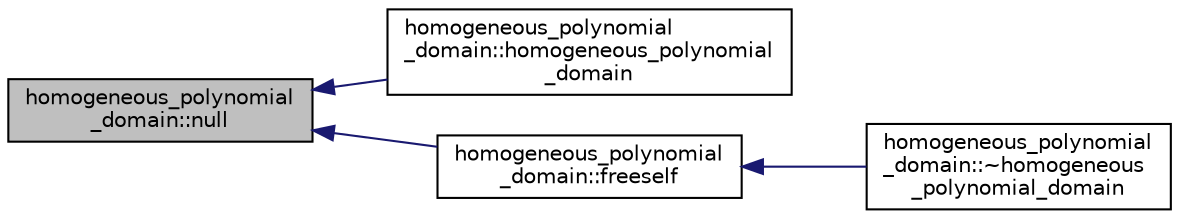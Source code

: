 digraph "homogeneous_polynomial_domain::null"
{
  edge [fontname="Helvetica",fontsize="10",labelfontname="Helvetica",labelfontsize="10"];
  node [fontname="Helvetica",fontsize="10",shape=record];
  rankdir="LR";
  Node862 [label="homogeneous_polynomial\l_domain::null",height=0.2,width=0.4,color="black", fillcolor="grey75", style="filled", fontcolor="black"];
  Node862 -> Node863 [dir="back",color="midnightblue",fontsize="10",style="solid",fontname="Helvetica"];
  Node863 [label="homogeneous_polynomial\l_domain::homogeneous_polynomial\l_domain",height=0.2,width=0.4,color="black", fillcolor="white", style="filled",URL="$d2/da7/classhomogeneous__polynomial__domain.html#a569c19fcf7d3e4bd65974fdc9eb93ec9"];
  Node862 -> Node864 [dir="back",color="midnightblue",fontsize="10",style="solid",fontname="Helvetica"];
  Node864 [label="homogeneous_polynomial\l_domain::freeself",height=0.2,width=0.4,color="black", fillcolor="white", style="filled",URL="$d2/da7/classhomogeneous__polynomial__domain.html#a9b1f3d170e1c7ad782a719fabcd9c6f0"];
  Node864 -> Node865 [dir="back",color="midnightblue",fontsize="10",style="solid",fontname="Helvetica"];
  Node865 [label="homogeneous_polynomial\l_domain::~homogeneous\l_polynomial_domain",height=0.2,width=0.4,color="black", fillcolor="white", style="filled",URL="$d2/da7/classhomogeneous__polynomial__domain.html#a99009c093637d18e6a89faa8e3e6e771"];
}
